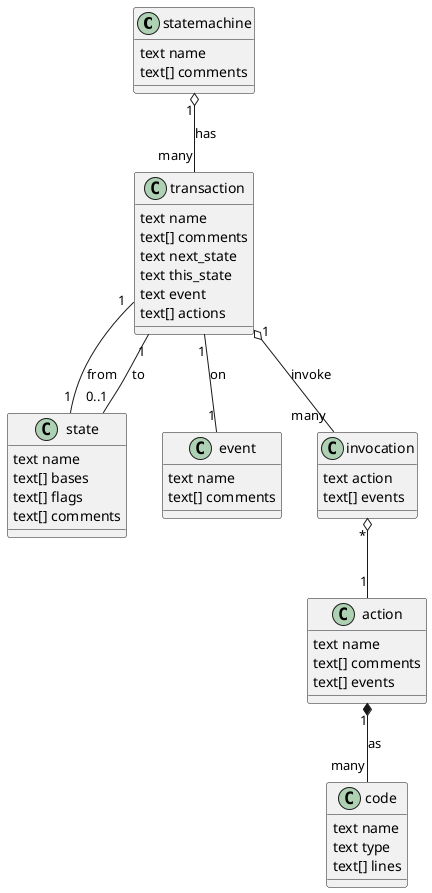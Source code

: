 @startuml
class statemachine
statemachine : text name
statemachine : text[] comments
class state
state : text name
state : text[] bases
state : text[] flags
state : text[] comments
class event
event : text name
event : text[] comments
class transaction
transaction : text name
transaction : text[] comments
transaction : text next_state
transaction : text this_state
transaction : text event
transaction : text[] actions
class action
action : text name
action : text[] comments
action : text[] events
class code
code : text name
code : text type
code : text[] lines
class invocation
invocation : text action
invocation : text[] events
statemachine "1" o-- "many" transaction : has
transaction "1" -- "1" state : from
transaction "1" -- "0..1" state : to
transaction "1" -- "1" event : on
transaction "1" o-- "many" invocation : invoke
invocation "*" o-- "1" action
action "1" *-- "many" code : as
'event --> classification
'state --> transaction
'event --> transaction
@enduml
